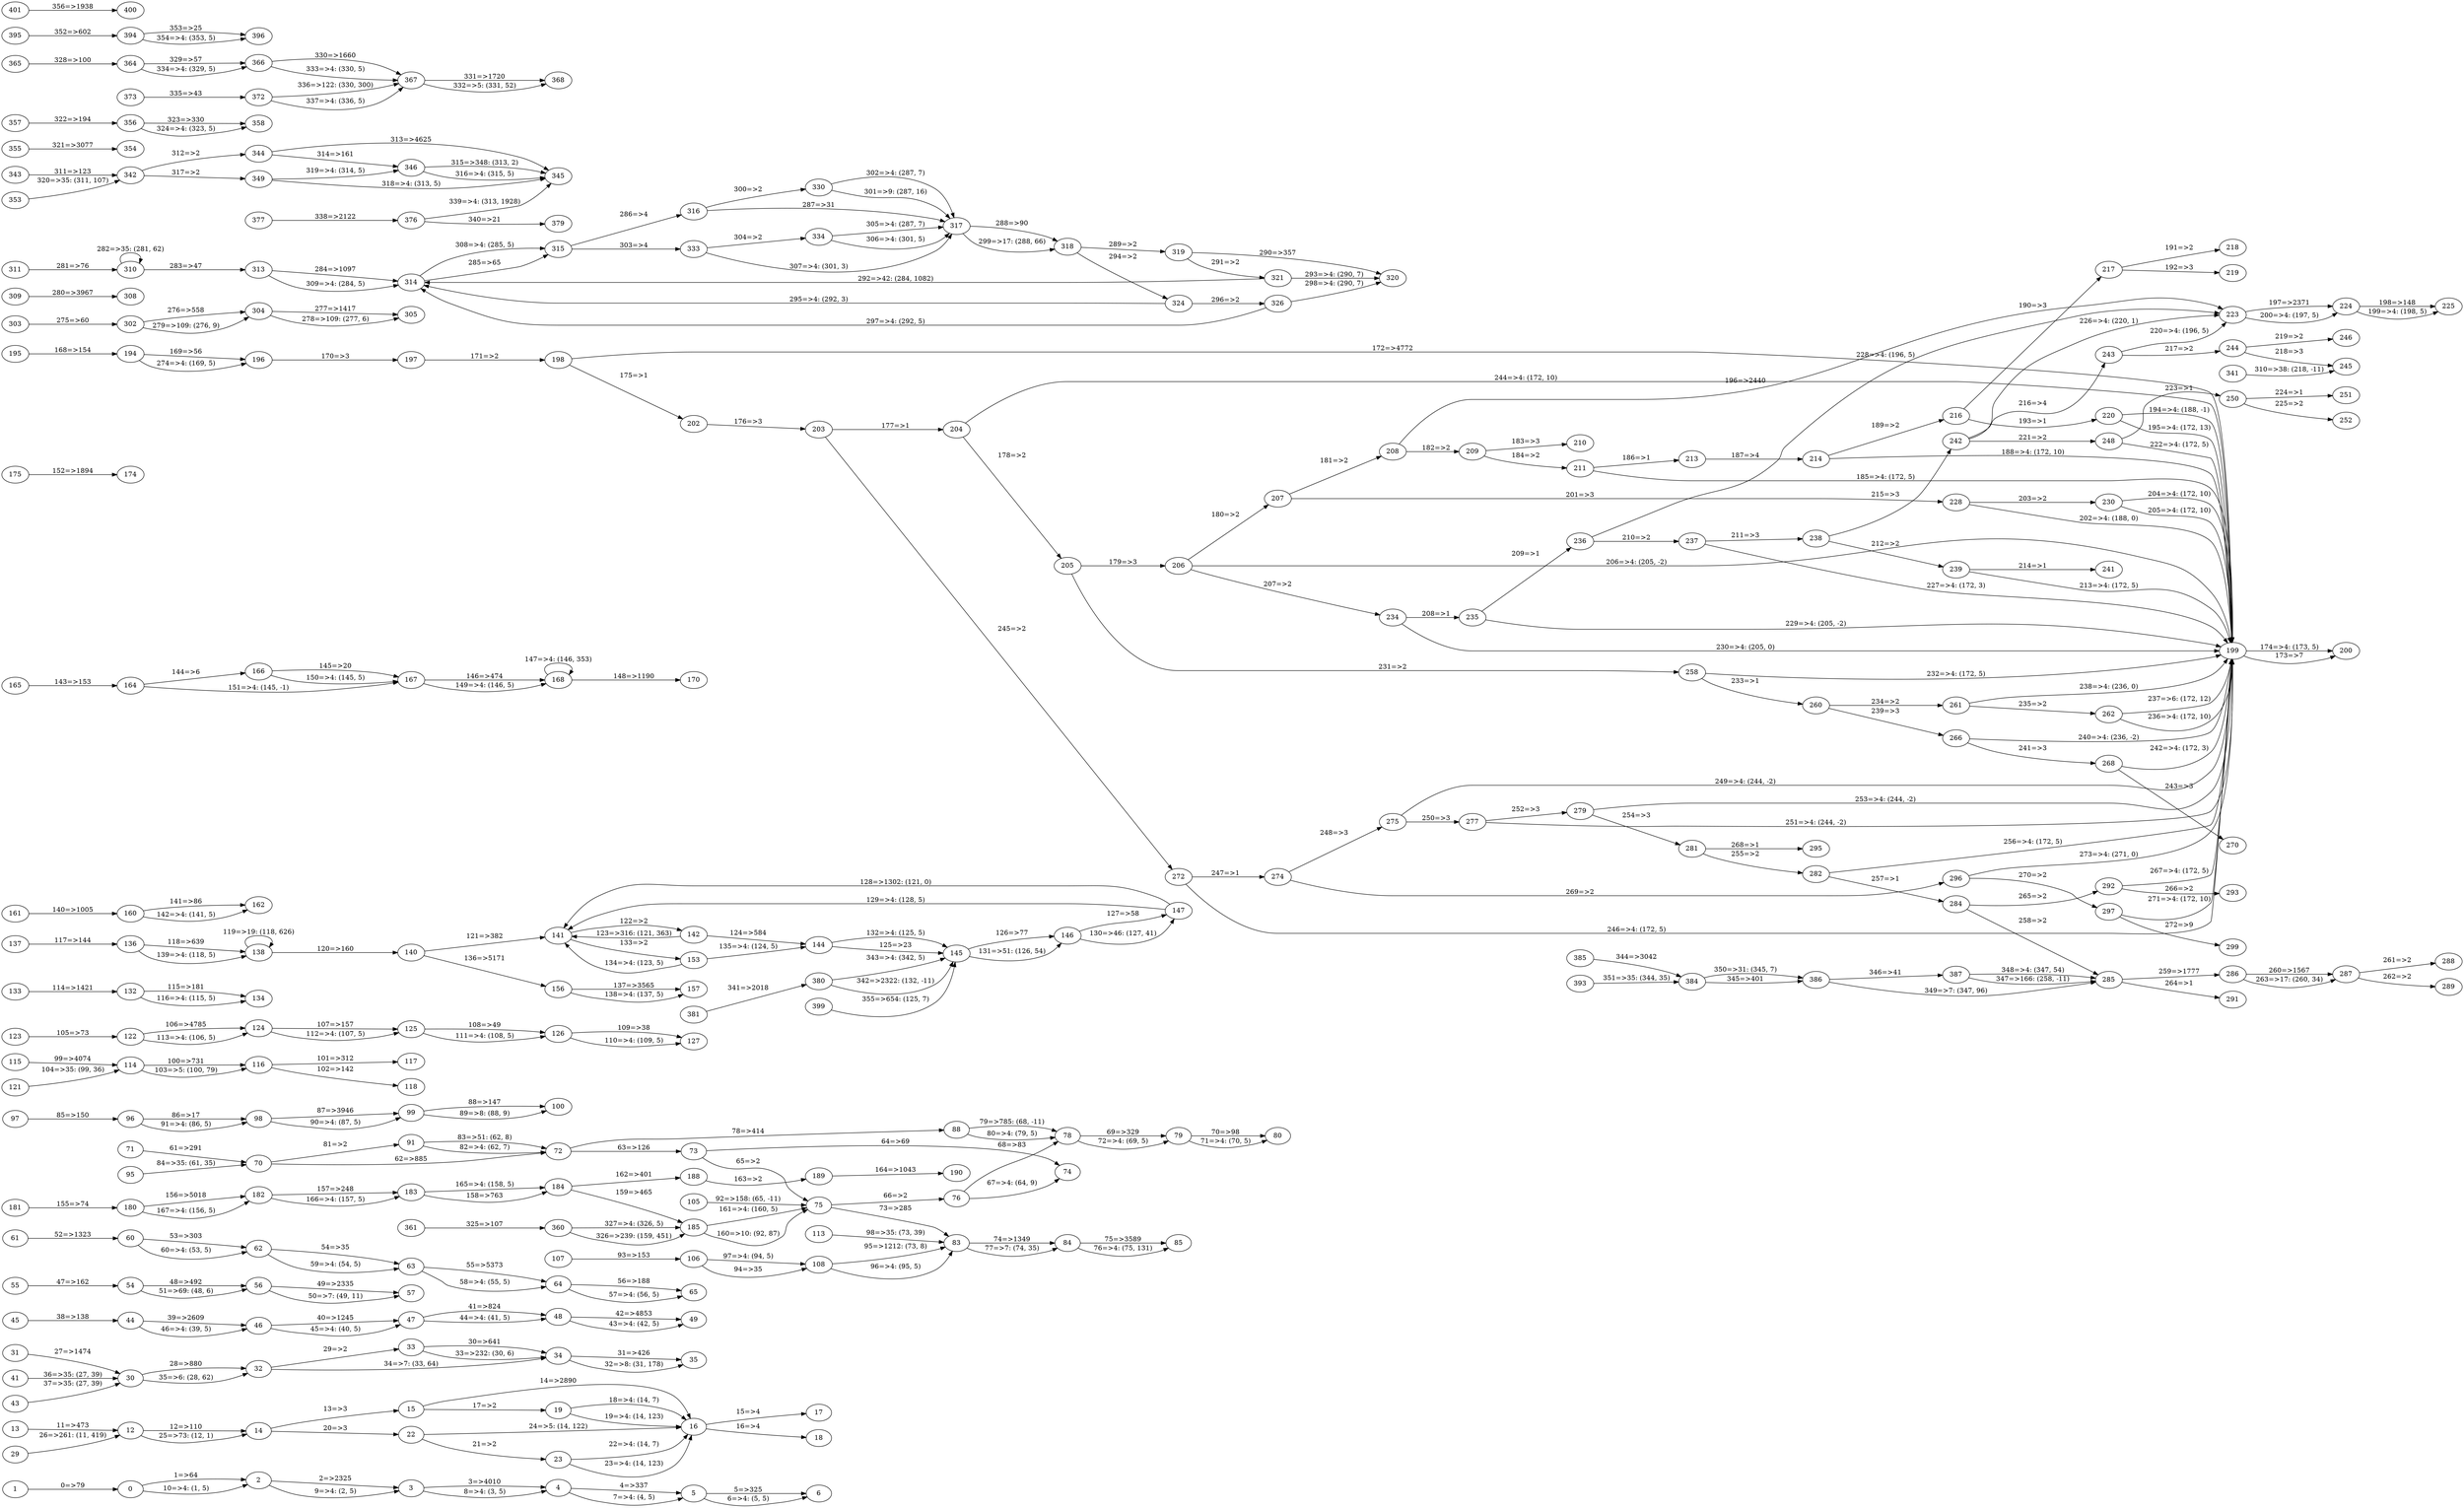 digraph g { 
	rankdir = LR 
	1 -> 0 [label="0=>79"] 
	0 -> 2 [label="1=>64"] 
	2 -> 3 [label="2=>2325"] 
	3 -> 4 [label="3=>4010"] 
	4 -> 5 [label="4=>337"] 
	5 -> 6 [label="5=>325"] 
	5 -> 6 [label="6=>4: (5, 5)"] 
	4 -> 5 [label="7=>4: (4, 5)"] 
	3 -> 4 [label="8=>4: (3, 5)"] 
	2 -> 3 [label="9=>4: (2, 5)"] 
	0 -> 2 [label="10=>4: (1, 5)"] 
	13 -> 12 [label="11=>473"] 
	12 -> 14 [label="12=>110"] 
	14 -> 15 [label="13=>3"] 
	15 -> 16 [label="14=>2890"] 
	16 -> 17 [label="15=>4"] 
	16 -> 18 [label="16=>4"] 
	15 -> 19 [label="17=>2"] 
	19 -> 16 [label="18=>4: (14, 7)"] 
	19 -> 16 [label="19=>4: (14, 123)"] 
	14 -> 22 [label="20=>3"] 
	22 -> 23 [label="21=>2"] 
	23 -> 16 [label="22=>4: (14, 7)"] 
	23 -> 16 [label="23=>4: (14, 123)"] 
	22 -> 16 [label="24=>5: (14, 122)"] 
	12 -> 14 [label="25=>73: (12, 1)"] 
	29 -> 12 [label="26=>261: (11, 419)"] 
	31 -> 30 [label="27=>1474"] 
	30 -> 32 [label="28=>880"] 
	32 -> 33 [label="29=>2"] 
	33 -> 34 [label="30=>641"] 
	34 -> 35 [label="31=>426"] 
	34 -> 35 [label="32=>8: (31, 178)"] 
	33 -> 34 [label="33=>232: (30, 6)"] 
	32 -> 34 [label="34=>7: (33, 64)"] 
	30 -> 32 [label="35=>6: (28, 62)"] 
	41 -> 30 [label="36=>35: (27, 39)"] 
	43 -> 30 [label="37=>35: (27, 39)"] 
	45 -> 44 [label="38=>138"] 
	44 -> 46 [label="39=>2609"] 
	46 -> 47 [label="40=>1245"] 
	47 -> 48 [label="41=>824"] 
	48 -> 49 [label="42=>4853"] 
	48 -> 49 [label="43=>4: (42, 5)"] 
	47 -> 48 [label="44=>4: (41, 5)"] 
	46 -> 47 [label="45=>4: (40, 5)"] 
	44 -> 46 [label="46=>4: (39, 5)"] 
	55 -> 54 [label="47=>162"] 
	54 -> 56 [label="48=>492"] 
	56 -> 57 [label="49=>2335"] 
	56 -> 57 [label="50=>7: (49, 11)"] 
	54 -> 56 [label="51=>69: (48, 6)"] 
	61 -> 60 [label="52=>1323"] 
	60 -> 62 [label="53=>303"] 
	62 -> 63 [label="54=>35"] 
	63 -> 64 [label="55=>5373"] 
	64 -> 65 [label="56=>188"] 
	64 -> 65 [label="57=>4: (56, 5)"] 
	63 -> 64 [label="58=>4: (55, 5)"] 
	62 -> 63 [label="59=>4: (54, 5)"] 
	60 -> 62 [label="60=>4: (53, 5)"] 
	71 -> 70 [label="61=>291"] 
	70 -> 72 [label="62=>885"] 
	72 -> 73 [label="63=>126"] 
	73 -> 74 [label="64=>69"] 
	73 -> 75 [label="65=>2"] 
	75 -> 76 [label="66=>2"] 
	76 -> 74 [label="67=>4: (64, 9)"] 
	76 -> 78 [label="68=>83"] 
	78 -> 79 [label="69=>329"] 
	79 -> 80 [label="70=>98"] 
	79 -> 80 [label="71=>4: (70, 5)"] 
	78 -> 79 [label="72=>4: (69, 5)"] 
	75 -> 83 [label="73=>285"] 
	83 -> 84 [label="74=>1349"] 
	84 -> 85 [label="75=>3589"] 
	84 -> 85 [label="76=>4: (75, 131)"] 
	83 -> 84 [label="77=>7: (74, 35)"] 
	72 -> 88 [label="78=>414"] 
	88 -> 78 [label="79=>785: (68, -11)"] 
	88 -> 78 [label="80=>4: (79, 5)"] 
	70 -> 91 [label="81=>2"] 
	91 -> 72 [label="82=>4: (62, 7)"] 
	91 -> 72 [label="83=>51: (62, 8)"] 
	95 -> 70 [label="84=>35: (61, 35)"] 
	97 -> 96 [label="85=>150"] 
	96 -> 98 [label="86=>17"] 
	98 -> 99 [label="87=>3946"] 
	99 -> 100 [label="88=>147"] 
	99 -> 100 [label="89=>8: (88, 9)"] 
	98 -> 99 [label="90=>4: (87, 5)"] 
	96 -> 98 [label="91=>4: (86, 5)"] 
	105 -> 75 [label="92=>158: (65, -11)"] 
	107 -> 106 [label="93=>153"] 
	106 -> 108 [label="94=>35"] 
	108 -> 83 [label="95=>1212: (73, 8)"] 
	108 -> 83 [label="96=>4: (95, 5)"] 
	106 -> 108 [label="97=>4: (94, 5)"] 
	113 -> 83 [label="98=>35: (73, 39)"] 
	115 -> 114 [label="99=>4074"] 
	114 -> 116 [label="100=>731"] 
	116 -> 117 [label="101=>312"] 
	116 -> 118 [label="102=>142"] 
	114 -> 116 [label="103=>5: (100, 79)"] 
	121 -> 114 [label="104=>35: (99, 36)"] 
	123 -> 122 [label="105=>73"] 
	122 -> 124 [label="106=>4785"] 
	124 -> 125 [label="107=>157"] 
	125 -> 126 [label="108=>49"] 
	126 -> 127 [label="109=>38"] 
	126 -> 127 [label="110=>4: (109, 5)"] 
	125 -> 126 [label="111=>4: (108, 5)"] 
	124 -> 125 [label="112=>4: (107, 5)"] 
	122 -> 124 [label="113=>4: (106, 5)"] 
	133 -> 132 [label="114=>1421"] 
	132 -> 134 [label="115=>181"] 
	132 -> 134 [label="116=>4: (115, 5)"] 
	137 -> 136 [label="117=>144"] 
	136 -> 138 [label="118=>639"] 
	138 -> 138 [label="119=>19: (118, 626)"] 
	138 -> 140 [label="120=>160"] 
	140 -> 141 [label="121=>382"] 
	141 -> 142 [label="122=>2"] 
	142 -> 141 [label="123=>316: (121, 363)"] 
	142 -> 144 [label="124=>584"] 
	144 -> 145 [label="125=>23"] 
	145 -> 146 [label="126=>77"] 
	146 -> 147 [label="127=>58"] 
	147 -> 141 [label="128=>1302: (121, 0)"] 
	147 -> 141 [label="129=>4: (128, 5)"] 
	146 -> 147 [label="130=>46: (127, 41)"] 
	145 -> 146 [label="131=>51: (126, 54)"] 
	144 -> 145 [label="132=>4: (125, 5)"] 
	141 -> 153 [label="133=>2"] 
	153 -> 141 [label="134=>4: (123, 5)"] 
	153 -> 144 [label="135=>4: (124, 5)"] 
	140 -> 156 [label="136=>5171"] 
	156 -> 157 [label="137=>3565"] 
	156 -> 157 [label="138=>4: (137, 5)"] 
	136 -> 138 [label="139=>4: (118, 5)"] 
	161 -> 160 [label="140=>1005"] 
	160 -> 162 [label="141=>86"] 
	160 -> 162 [label="142=>4: (141, 5)"] 
	165 -> 164 [label="143=>153"] 
	164 -> 166 [label="144=>6"] 
	166 -> 167 [label="145=>20"] 
	167 -> 168 [label="146=>474"] 
	168 -> 168 [label="147=>4: (146, 353)"] 
	168 -> 170 [label="148=>1190"] 
	167 -> 168 [label="149=>4: (146, 5)"] 
	166 -> 167 [label="150=>4: (145, 5)"] 
	164 -> 167 [label="151=>4: (145, -1)"] 
	175 -> 174 [label="152=>1894"] 
	181 -> 180 [label="155=>74"] 
	180 -> 182 [label="156=>5018"] 
	182 -> 183 [label="157=>248"] 
	183 -> 184 [label="158=>763"] 
	184 -> 185 [label="159=>465"] 
	185 -> 75 [label="160=>10: (92, 87)"] 
	185 -> 75 [label="161=>4: (160, 5)"] 
	184 -> 188 [label="162=>401"] 
	188 -> 189 [label="163=>2"] 
	189 -> 190 [label="164=>1043"] 
	183 -> 184 [label="165=>4: (158, 5)"] 
	182 -> 183 [label="166=>4: (157, 5)"] 
	180 -> 182 [label="167=>4: (156, 5)"] 
	195 -> 194 [label="168=>154"] 
	194 -> 196 [label="169=>56"] 
	196 -> 197 [label="170=>3"] 
	197 -> 198 [label="171=>2"] 
	198 -> 199 [label="172=>4772"] 
	199 -> 200 [label="173=>7"] 
	199 -> 200 [label="174=>4: (173, 5)"] 
	198 -> 202 [label="175=>1"] 
	202 -> 203 [label="176=>3"] 
	203 -> 204 [label="177=>1"] 
	204 -> 205 [label="178=>2"] 
	205 -> 206 [label="179=>3"] 
	206 -> 207 [label="180=>2"] 
	207 -> 208 [label="181=>2"] 
	208 -> 209 [label="182=>2"] 
	209 -> 210 [label="183=>3"] 
	209 -> 211 [label="184=>2"] 
	211 -> 199 [label="185=>4: (172, 5)"] 
	211 -> 213 [label="186=>1"] 
	213 -> 214 [label="187=>4"] 
	214 -> 199 [label="188=>4: (172, 10)"] 
	214 -> 216 [label="189=>2"] 
	216 -> 217 [label="190=>3"] 
	217 -> 218 [label="191=>2"] 
	217 -> 219 [label="192=>3"] 
	216 -> 220 [label="193=>1"] 
	220 -> 199 [label="194=>4: (188, -1)"] 
	220 -> 199 [label="195=>4: (172, 13)"] 
	208 -> 223 [label="196=>2440"] 
	223 -> 224 [label="197=>2371"] 
	224 -> 225 [label="198=>148"] 
	224 -> 225 [label="199=>4: (198, 5)"] 
	223 -> 224 [label="200=>4: (197, 5)"] 
	207 -> 228 [label="201=>3"] 
	228 -> 199 [label="202=>4: (188, 0)"] 
	228 -> 230 [label="203=>2"] 
	230 -> 199 [label="204=>4: (172, 10)"] 
	230 -> 199 [label="205=>4: (172, 10)"] 
	206 -> 199 [label="206=>4: (205, -2)"] 
	206 -> 234 [label="207=>2"] 
	234 -> 235 [label="208=>1"] 
	235 -> 236 [label="209=>1"] 
	236 -> 237 [label="210=>2"] 
	237 -> 238 [label="211=>3"] 
	238 -> 239 [label="212=>2"] 
	239 -> 199 [label="213=>4: (172, 5)"] 
	239 -> 241 [label="214=>1"] 
	238 -> 242 [label="215=>3"] 
	242 -> 243 [label="216=>4"] 
	243 -> 244 [label="217=>2"] 
	244 -> 245 [label="218=>3"] 
	244 -> 246 [label="219=>2"] 
	243 -> 223 [label="220=>4: (196, 5)"] 
	242 -> 248 [label="221=>2"] 
	248 -> 199 [label="222=>4: (172, 5)"] 
	248 -> 250 [label="223=>1"] 
	250 -> 251 [label="224=>1"] 
	250 -> 252 [label="225=>2"] 
	242 -> 223 [label="226=>4: (220, 1)"] 
	237 -> 199 [label="227=>4: (172, 3)"] 
	236 -> 223 [label="228=>4: (196, 5)"] 
	235 -> 199 [label="229=>4: (205, -2)"] 
	234 -> 199 [label="230=>4: (205, 0)"] 
	205 -> 258 [label="231=>2"] 
	258 -> 199 [label="232=>4: (172, 5)"] 
	258 -> 260 [label="233=>1"] 
	260 -> 261 [label="234=>2"] 
	261 -> 262 [label="235=>2"] 
	262 -> 199 [label="236=>4: (172, 10)"] 
	262 -> 199 [label="237=>6: (172, 12)"] 
	261 -> 199 [label="238=>4: (236, 0)"] 
	260 -> 266 [label="239=>3"] 
	266 -> 199 [label="240=>4: (236, -2)"] 
	266 -> 268 [label="241=>3"] 
	268 -> 199 [label="242=>4: (172, 3)"] 
	268 -> 270 [label="243=>3"] 
	204 -> 199 [label="244=>4: (172, 10)"] 
	203 -> 272 [label="245=>2"] 
	272 -> 199 [label="246=>4: (172, 5)"] 
	272 -> 274 [label="247=>1"] 
	274 -> 275 [label="248=>3"] 
	275 -> 199 [label="249=>4: (244, -2)"] 
	275 -> 277 [label="250=>3"] 
	277 -> 199 [label="251=>4: (244, -2)"] 
	277 -> 279 [label="252=>3"] 
	279 -> 199 [label="253=>4: (244, -2)"] 
	279 -> 281 [label="254=>3"] 
	281 -> 282 [label="255=>2"] 
	282 -> 199 [label="256=>4: (172, 5)"] 
	282 -> 284 [label="257=>1"] 
	284 -> 285 [label="258=>2"] 
	285 -> 286 [label="259=>1777"] 
	286 -> 287 [label="260=>1567"] 
	287 -> 288 [label="261=>2"] 
	287 -> 289 [label="262=>2"] 
	286 -> 287 [label="263=>17: (260, 34)"] 
	285 -> 291 [label="264=>1"] 
	284 -> 292 [label="265=>2"] 
	292 -> 293 [label="266=>2"] 
	292 -> 199 [label="267=>4: (172, 5)"] 
	281 -> 295 [label="268=>1"] 
	274 -> 296 [label="269=>2"] 
	296 -> 297 [label="270=>2"] 
	297 -> 199 [label="271=>4: (172, 10)"] 
	297 -> 299 [label="272=>9"] 
	296 -> 199 [label="273=>4: (271, 0)"] 
	194 -> 196 [label="274=>4: (169, 5)"] 
	303 -> 302 [label="275=>60"] 
	302 -> 304 [label="276=>558"] 
	304 -> 305 [label="277=>1417"] 
	304 -> 305 [label="278=>109: (277, 6)"] 
	302 -> 304 [label="279=>109: (276, 9)"] 
	309 -> 308 [label="280=>3967"] 
	311 -> 310 [label="281=>76"] 
	310 -> 310 [label="282=>35: (281, 62)"] 
	310 -> 313 [label="283=>47"] 
	313 -> 314 [label="284=>1097"] 
	314 -> 315 [label="285=>65"] 
	315 -> 316 [label="286=>4"] 
	316 -> 317 [label="287=>31"] 
	317 -> 318 [label="288=>90"] 
	318 -> 319 [label="289=>2"] 
	319 -> 320 [label="290=>357"] 
	319 -> 321 [label="291=>2"] 
	321 -> 314 [label="292=>42: (284, 1082)"] 
	321 -> 320 [label="293=>4: (290, 7)"] 
	318 -> 324 [label="294=>2"] 
	324 -> 314 [label="295=>4: (292, 3)"] 
	324 -> 326 [label="296=>2"] 
	326 -> 314 [label="297=>4: (292, 5)"] 
	326 -> 320 [label="298=>4: (290, 7)"] 
	317 -> 318 [label="299=>17: (288, 66)"] 
	316 -> 330 [label="300=>2"] 
	330 -> 317 [label="301=>9: (287, 16)"] 
	330 -> 317 [label="302=>4: (287, 7)"] 
	315 -> 333 [label="303=>4"] 
	333 -> 334 [label="304=>2"] 
	334 -> 317 [label="305=>4: (287, 7)"] 
	334 -> 317 [label="306=>4: (301, 5)"] 
	333 -> 317 [label="307=>4: (301, 3)"] 
	314 -> 315 [label="308=>4: (285, 5)"] 
	313 -> 314 [label="309=>4: (284, 5)"] 
	341 -> 245 [label="310=>38: (218, -11)"] 
	343 -> 342 [label="311=>123"] 
	342 -> 344 [label="312=>2"] 
	344 -> 345 [label="313=>4625"] 
	344 -> 346 [label="314=>161"] 
	346 -> 345 [label="315=>348: (313, 2)"] 
	346 -> 345 [label="316=>4: (315, 5)"] 
	342 -> 349 [label="317=>2"] 
	349 -> 345 [label="318=>4: (313, 5)"] 
	349 -> 346 [label="319=>4: (314, 5)"] 
	353 -> 342 [label="320=>35: (311, 107)"] 
	355 -> 354 [label="321=>3077"] 
	357 -> 356 [label="322=>194"] 
	356 -> 358 [label="323=>330"] 
	356 -> 358 [label="324=>4: (323, 5)"] 
	361 -> 360 [label="325=>107"] 
	360 -> 185 [label="326=>239: (159, 451)"] 
	360 -> 185 [label="327=>4: (326, 5)"] 
	365 -> 364 [label="328=>100"] 
	364 -> 366 [label="329=>57"] 
	366 -> 367 [label="330=>1660"] 
	367 -> 368 [label="331=>1720"] 
	367 -> 368 [label="332=>5: (331, 52)"] 
	366 -> 367 [label="333=>4: (330, 5)"] 
	364 -> 366 [label="334=>4: (329, 5)"] 
	373 -> 372 [label="335=>43"] 
	372 -> 367 [label="336=>122: (330, 300)"] 
	372 -> 367 [label="337=>4: (336, 5)"] 
	377 -> 376 [label="338=>2122"] 
	376 -> 345 [label="339=>4: (313, 1928)"] 
	376 -> 379 [label="340=>21"] 
	381 -> 380 [label="341=>2018"] 
	380 -> 145 [label="342=>2322: (132, -11)"] 
	380 -> 145 [label="343=>4: (342, 5)"] 
	385 -> 384 [label="344=>3042"] 
	384 -> 386 [label="345=>401"] 
	386 -> 387 [label="346=>41"] 
	387 -> 285 [label="347=>166: (258, -11)"] 
	387 -> 285 [label="348=>4: (347, 54)"] 
	386 -> 285 [label="349=>7: (347, 96)"] 
	384 -> 386 [label="350=>31: (345, 7)"] 
	393 -> 384 [label="351=>35: (344, 35)"] 
	395 -> 394 [label="352=>602"] 
	394 -> 396 [label="353=>25"] 
	394 -> 396 [label="354=>4: (353, 5)"] 
	399 -> 145 [label="355=>654: (125, 7)"] 
	401 -> 400 [label="356=>1938"] 
} 
